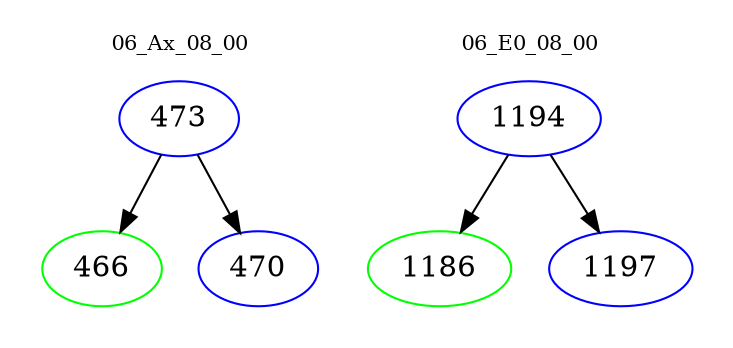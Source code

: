 digraph{
subgraph cluster_0 {
color = white
label = "06_Ax_08_00";
fontsize=10;
T0_473 [label="473", color="blue"]
T0_473 -> T0_466 [color="black"]
T0_466 [label="466", color="green"]
T0_473 -> T0_470 [color="black"]
T0_470 [label="470", color="blue"]
}
subgraph cluster_1 {
color = white
label = "06_E0_08_00";
fontsize=10;
T1_1194 [label="1194", color="blue"]
T1_1194 -> T1_1186 [color="black"]
T1_1186 [label="1186", color="green"]
T1_1194 -> T1_1197 [color="black"]
T1_1197 [label="1197", color="blue"]
}
}
